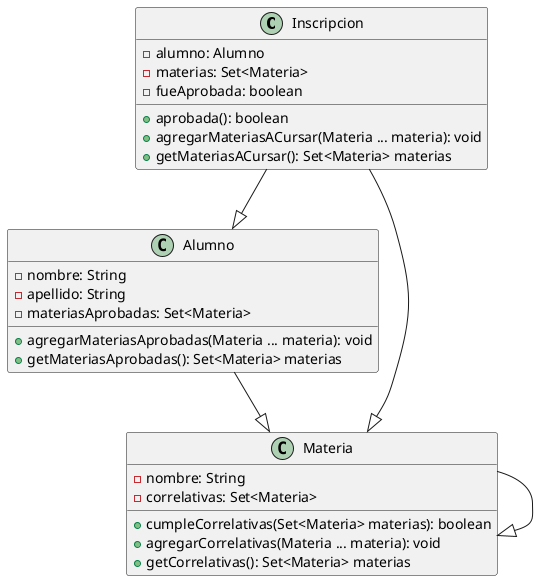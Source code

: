 @startuml
class Inscripcion{
    - alumno: Alumno
    - materias: Set<Materia>
    - fueAprobada: boolean

    +aprobada(): boolean
    +agregarMateriasACursar(Materia ... materia): void
    +getMateriasACursar(): Set<Materia> materias

}

class Alumno{
    - nombre: String
    - apellido: String
    - materiasAprobadas: Set<Materia>

    + agregarMateriasAprobadas(Materia ... materia): void
    + getMateriasAprobadas(): Set<Materia> materias

}

class Materia{
    - nombre: String
    - correlativas: Set<Materia>

    + cumpleCorrelativas(Set<Materia> materias): boolean
    + agregarCorrelativas(Materia ... materia): void
    + getCorrelativas(): Set<Materia> materias
}

Inscripcion --|> Alumno
Inscripcion --|> Materia
Alumno --|> Materia
Materia --|> Materia

@enduml